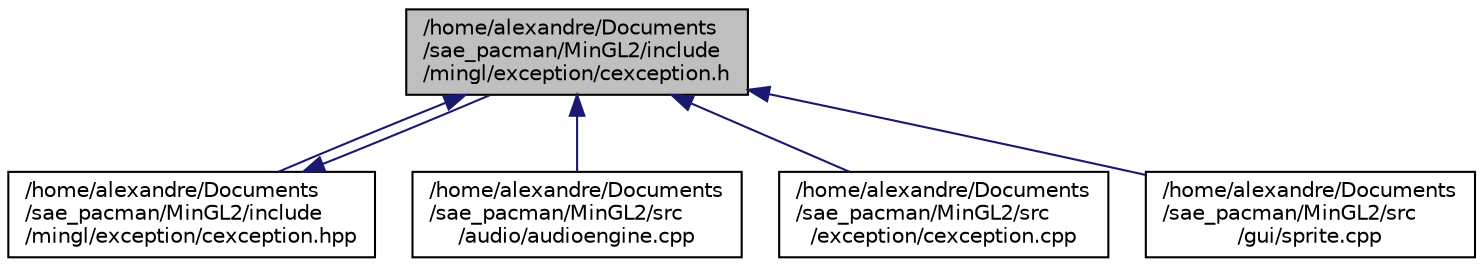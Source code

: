 digraph "/home/alexandre/Documents/sae_pacman/MinGL2/include/mingl/exception/cexception.h"
{
 // LATEX_PDF_SIZE
  edge [fontname="Helvetica",fontsize="10",labelfontname="Helvetica",labelfontsize="10"];
  node [fontname="Helvetica",fontsize="10",shape=record];
  Node1 [label="/home/alexandre/Documents\l/sae_pacman/MinGL2/include\l/mingl/exception/cexception.h",height=0.2,width=0.4,color="black", fillcolor="grey75", style="filled", fontcolor="black",tooltip="Declaration de la classe CException."];
  Node1 -> Node2 [dir="back",color="midnightblue",fontsize="10",style="solid",fontname="Helvetica"];
  Node2 [label="/home/alexandre/Documents\l/sae_pacman/MinGL2/include\l/mingl/exception/cexception.hpp",height=0.2,width=0.4,color="black", fillcolor="white", style="filled",URL="$cexception_8hpp.html",tooltip="classe CException"];
  Node2 -> Node1 [dir="back",color="midnightblue",fontsize="10",style="solid",fontname="Helvetica"];
  Node1 -> Node3 [dir="back",color="midnightblue",fontsize="10",style="solid",fontname="Helvetica"];
  Node3 [label="/home/alexandre/Documents\l/sae_pacman/MinGL2/src\l/audio/audioengine.cpp",height=0.2,width=0.4,color="black", fillcolor="white", style="filled",URL="$audioengine_8cpp.html",tooltip="Gestionnaire audio de minGL."];
  Node1 -> Node4 [dir="back",color="midnightblue",fontsize="10",style="solid",fontname="Helvetica"];
  Node4 [label="/home/alexandre/Documents\l/sae_pacman/MinGL2/src\l/exception/cexception.cpp",height=0.2,width=0.4,color="black", fillcolor="white", style="filled",URL="$cexception_8cpp.html",tooltip="classe CException"];
  Node1 -> Node5 [dir="back",color="midnightblue",fontsize="10",style="solid",fontname="Helvetica"];
  Node5 [label="/home/alexandre/Documents\l/sae_pacman/MinGL2/src\l/gui/sprite.cpp",height=0.2,width=0.4,color="black", fillcolor="white", style="filled",URL="$sprite_8cpp.html",tooltip="Image pouvant être chargé depuis un fichier."];
}
